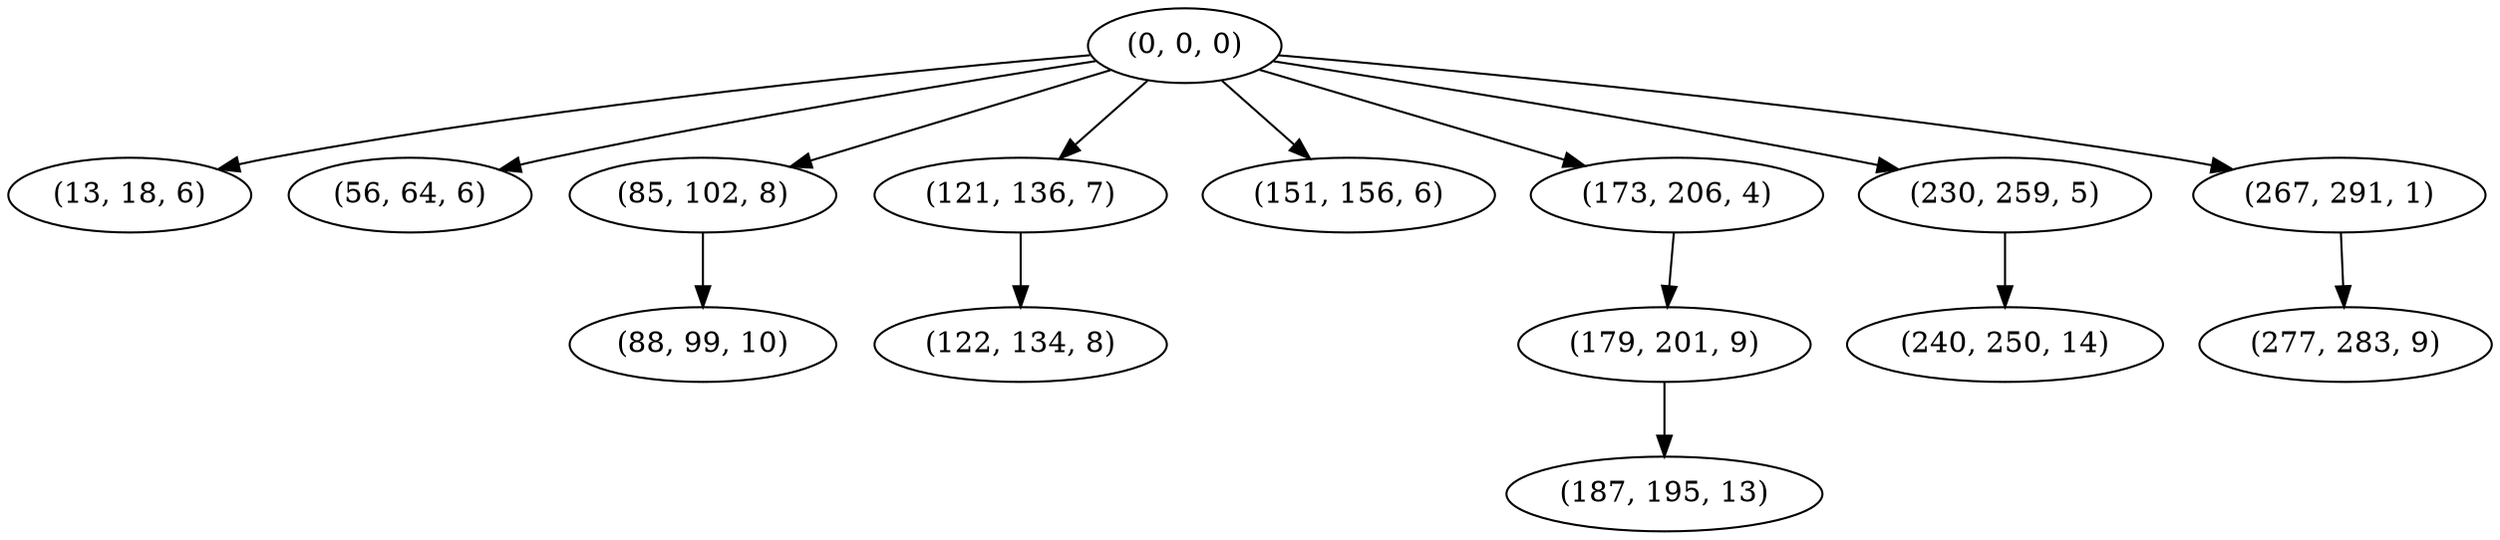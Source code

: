 digraph tree {
    "(0, 0, 0)";
    "(13, 18, 6)";
    "(56, 64, 6)";
    "(85, 102, 8)";
    "(88, 99, 10)";
    "(121, 136, 7)";
    "(122, 134, 8)";
    "(151, 156, 6)";
    "(173, 206, 4)";
    "(179, 201, 9)";
    "(187, 195, 13)";
    "(230, 259, 5)";
    "(240, 250, 14)";
    "(267, 291, 1)";
    "(277, 283, 9)";
    "(0, 0, 0)" -> "(13, 18, 6)";
    "(0, 0, 0)" -> "(56, 64, 6)";
    "(0, 0, 0)" -> "(85, 102, 8)";
    "(0, 0, 0)" -> "(121, 136, 7)";
    "(0, 0, 0)" -> "(151, 156, 6)";
    "(0, 0, 0)" -> "(173, 206, 4)";
    "(0, 0, 0)" -> "(230, 259, 5)";
    "(0, 0, 0)" -> "(267, 291, 1)";
    "(85, 102, 8)" -> "(88, 99, 10)";
    "(121, 136, 7)" -> "(122, 134, 8)";
    "(173, 206, 4)" -> "(179, 201, 9)";
    "(179, 201, 9)" -> "(187, 195, 13)";
    "(230, 259, 5)" -> "(240, 250, 14)";
    "(267, 291, 1)" -> "(277, 283, 9)";
}
